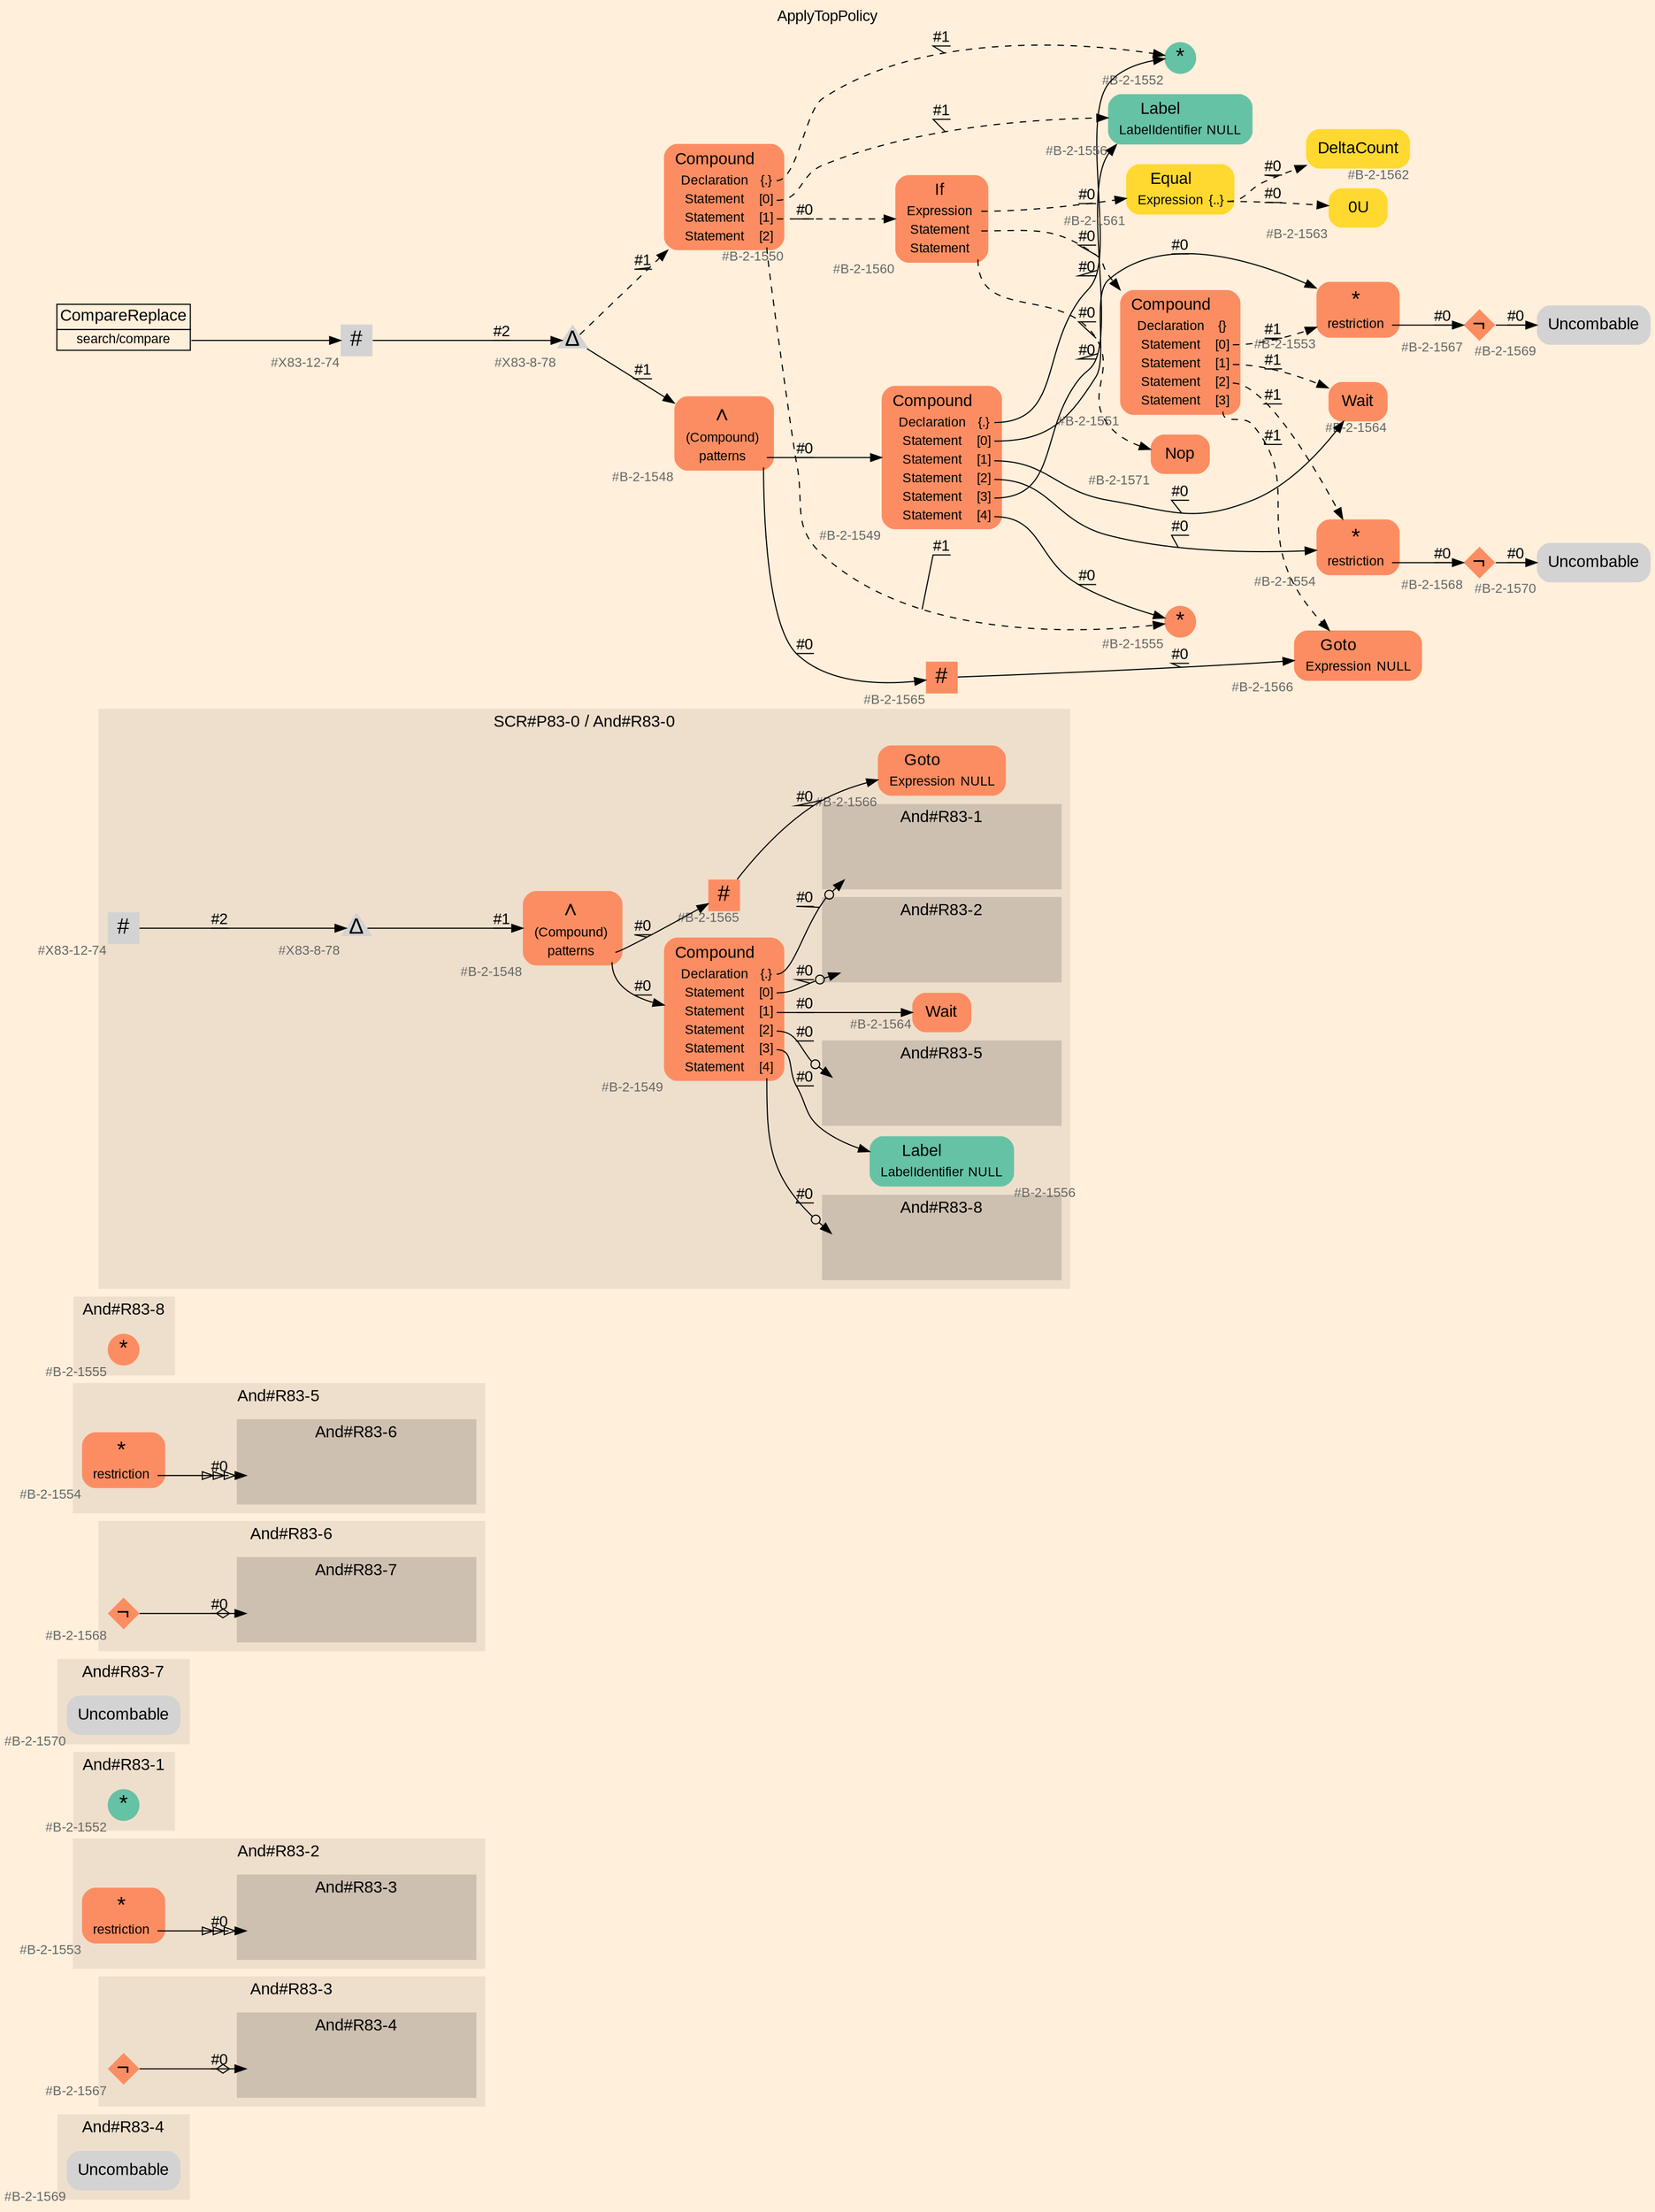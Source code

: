 digraph "ApplyTopPolicy" {
label = "ApplyTopPolicy"
labelloc = t
graph [
    rankdir = "LR"
    ranksep = 0.3
    bgcolor = antiquewhite1
    color = black
    fontcolor = black
    fontname = "Arial"
];
node [
    fontname = "Arial"
];
edge [
    fontname = "Arial"
];

// -------------------- figure And#R83-4 --------------------
// -------- region And#R83-4 ----------
subgraph "clusterAnd#R83-4" {
    label = "And#R83-4"
    style = "filled"
    color = antiquewhite2
    fontsize = "15"
    // -------- block And#R83-4/#B-2-1569 ----------
    "And#R83-4/#B-2-1569" [
        xlabel = "#B-2-1569"
        fontsize = "12"
        fontcolor = grey40
        shape = "plaintext"
        label = <<TABLE BORDER="0" CELLBORDER="0" CELLSPACING="0">
         <TR><TD><FONT COLOR="black" POINT-SIZE="15">Uncombable</FONT></TD></TR>
        </TABLE>>
        style = "rounded,filled"
    ];
    
}


// -------------------- figure And#R83-3 --------------------
// -------- region And#R83-3 ----------
subgraph "clusterAnd#R83-3" {
    label = "And#R83-3"
    style = "filled"
    color = antiquewhite2
    fontsize = "15"
    // -------- block And#R83-3/#B-2-1567 ----------
    "And#R83-3/#B-2-1567" [
        fillcolor = "/set28/2"
        xlabel = "#B-2-1567"
        fontsize = "12"
        fontcolor = grey40
        shape = "diamond"
        label = <<FONT COLOR="black" POINT-SIZE="20">¬</FONT>>
        style = "filled"
        penwidth = 0.0
        fixedsize = true
        width = 0.4
        height = 0.4
    ];
    
    // -------- region And#R83-3/And#R83-4 ----------
    subgraph "clusterAnd#R83-3/And#R83-4" {
        label = "And#R83-4"
        style = "filled"
        color = antiquewhite3
        fontsize = "15"
        // -------- block And#R83-3/And#R83-4/#B-2-1569 ----------
        "And#R83-3/And#R83-4/#B-2-1569" [
            xlabel = "#B-2-1569"
            fontsize = "12"
            fontcolor = grey40
            shape = "none"
            style = "invisible"
        ];
        
    }
    
}

"And#R83-3/#B-2-1567" -> "And#R83-3/And#R83-4/#B-2-1569" [
    arrowhead="normalnoneodiamond"
    label = "#0"
    decorate = true
    color = black
    fontcolor = black
];


// -------------------- figure And#R83-2 --------------------
// -------- region And#R83-2 ----------
subgraph "clusterAnd#R83-2" {
    label = "And#R83-2"
    style = "filled"
    color = antiquewhite2
    fontsize = "15"
    // -------- block And#R83-2/#B-2-1553 ----------
    "And#R83-2/#B-2-1553" [
        fillcolor = "/set28/2"
        xlabel = "#B-2-1553"
        fontsize = "12"
        fontcolor = grey40
        shape = "plaintext"
        label = <<TABLE BORDER="0" CELLBORDER="0" CELLSPACING="0">
         <TR><TD><FONT COLOR="black" POINT-SIZE="20">*</FONT></TD></TR>
         <TR><TD><FONT COLOR="black" POINT-SIZE="12">restriction</FONT></TD><TD PORT="port0"></TD></TR>
        </TABLE>>
        style = "rounded,filled"
    ];
    
    // -------- region And#R83-2/And#R83-3 ----------
    subgraph "clusterAnd#R83-2/And#R83-3" {
        label = "And#R83-3"
        style = "filled"
        color = antiquewhite3
        fontsize = "15"
        // -------- block And#R83-2/And#R83-3/#B-2-1567 ----------
        "And#R83-2/And#R83-3/#B-2-1567" [
            fillcolor = "/set28/2"
            xlabel = "#B-2-1567"
            fontsize = "12"
            fontcolor = grey40
            shape = "none"
            style = "invisible"
        ];
        
    }
    
}

"And#R83-2/#B-2-1553":port0 -> "And#R83-2/And#R83-3/#B-2-1567" [
    arrowhead="normalonormalonormalonormal"
    label = "#0"
    decorate = true
    color = black
    fontcolor = black
];


// -------------------- figure And#R83-1 --------------------
// -------- region And#R83-1 ----------
subgraph "clusterAnd#R83-1" {
    label = "And#R83-1"
    style = "filled"
    color = antiquewhite2
    fontsize = "15"
    // -------- block And#R83-1/#B-2-1552 ----------
    "And#R83-1/#B-2-1552" [
        fillcolor = "/set28/1"
        xlabel = "#B-2-1552"
        fontsize = "12"
        fontcolor = grey40
        shape = "circle"
        label = <<FONT COLOR="black" POINT-SIZE="20">*</FONT>>
        style = "filled"
        penwidth = 0.0
        fixedsize = true
        width = 0.4
        height = 0.4
    ];
    
}


// -------------------- figure And#R83-7 --------------------
// -------- region And#R83-7 ----------
subgraph "clusterAnd#R83-7" {
    label = "And#R83-7"
    style = "filled"
    color = antiquewhite2
    fontsize = "15"
    // -------- block And#R83-7/#B-2-1570 ----------
    "And#R83-7/#B-2-1570" [
        xlabel = "#B-2-1570"
        fontsize = "12"
        fontcolor = grey40
        shape = "plaintext"
        label = <<TABLE BORDER="0" CELLBORDER="0" CELLSPACING="0">
         <TR><TD><FONT COLOR="black" POINT-SIZE="15">Uncombable</FONT></TD></TR>
        </TABLE>>
        style = "rounded,filled"
    ];
    
}


// -------------------- figure And#R83-6 --------------------
// -------- region And#R83-6 ----------
subgraph "clusterAnd#R83-6" {
    label = "And#R83-6"
    style = "filled"
    color = antiquewhite2
    fontsize = "15"
    // -------- block And#R83-6/#B-2-1568 ----------
    "And#R83-6/#B-2-1568" [
        fillcolor = "/set28/2"
        xlabel = "#B-2-1568"
        fontsize = "12"
        fontcolor = grey40
        shape = "diamond"
        label = <<FONT COLOR="black" POINT-SIZE="20">¬</FONT>>
        style = "filled"
        penwidth = 0.0
        fixedsize = true
        width = 0.4
        height = 0.4
    ];
    
    // -------- region And#R83-6/And#R83-7 ----------
    subgraph "clusterAnd#R83-6/And#R83-7" {
        label = "And#R83-7"
        style = "filled"
        color = antiquewhite3
        fontsize = "15"
        // -------- block And#R83-6/And#R83-7/#B-2-1570 ----------
        "And#R83-6/And#R83-7/#B-2-1570" [
            xlabel = "#B-2-1570"
            fontsize = "12"
            fontcolor = grey40
            shape = "none"
            style = "invisible"
        ];
        
    }
    
}

"And#R83-6/#B-2-1568" -> "And#R83-6/And#R83-7/#B-2-1570" [
    arrowhead="normalnoneodiamond"
    label = "#0"
    decorate = true
    color = black
    fontcolor = black
];


// -------------------- figure And#R83-5 --------------------
// -------- region And#R83-5 ----------
subgraph "clusterAnd#R83-5" {
    label = "And#R83-5"
    style = "filled"
    color = antiquewhite2
    fontsize = "15"
    // -------- block And#R83-5/#B-2-1554 ----------
    "And#R83-5/#B-2-1554" [
        fillcolor = "/set28/2"
        xlabel = "#B-2-1554"
        fontsize = "12"
        fontcolor = grey40
        shape = "plaintext"
        label = <<TABLE BORDER="0" CELLBORDER="0" CELLSPACING="0">
         <TR><TD><FONT COLOR="black" POINT-SIZE="20">*</FONT></TD></TR>
         <TR><TD><FONT COLOR="black" POINT-SIZE="12">restriction</FONT></TD><TD PORT="port0"></TD></TR>
        </TABLE>>
        style = "rounded,filled"
    ];
    
    // -------- region And#R83-5/And#R83-6 ----------
    subgraph "clusterAnd#R83-5/And#R83-6" {
        label = "And#R83-6"
        style = "filled"
        color = antiquewhite3
        fontsize = "15"
        // -------- block And#R83-5/And#R83-6/#B-2-1568 ----------
        "And#R83-5/And#R83-6/#B-2-1568" [
            fillcolor = "/set28/2"
            xlabel = "#B-2-1568"
            fontsize = "12"
            fontcolor = grey40
            shape = "none"
            style = "invisible"
        ];
        
    }
    
}

"And#R83-5/#B-2-1554":port0 -> "And#R83-5/And#R83-6/#B-2-1568" [
    arrowhead="normalonormalonormalonormal"
    label = "#0"
    decorate = true
    color = black
    fontcolor = black
];


// -------------------- figure And#R83-8 --------------------
// -------- region And#R83-8 ----------
subgraph "clusterAnd#R83-8" {
    label = "And#R83-8"
    style = "filled"
    color = antiquewhite2
    fontsize = "15"
    // -------- block And#R83-8/#B-2-1555 ----------
    "And#R83-8/#B-2-1555" [
        fillcolor = "/set28/2"
        xlabel = "#B-2-1555"
        fontsize = "12"
        fontcolor = grey40
        shape = "circle"
        label = <<FONT COLOR="black" POINT-SIZE="20">*</FONT>>
        style = "filled"
        penwidth = 0.0
        fixedsize = true
        width = 0.4
        height = 0.4
    ];
    
}


// -------------------- figure And#R83-0 --------------------
// -------- region And#R83-0 ----------
subgraph "clusterAnd#R83-0" {
    label = "SCR#P83-0 / And#R83-0"
    style = "filled"
    color = antiquewhite2
    fontsize = "15"
    // -------- block And#R83-0/#B-2-1556 ----------
    "And#R83-0/#B-2-1556" [
        fillcolor = "/set28/1"
        xlabel = "#B-2-1556"
        fontsize = "12"
        fontcolor = grey40
        shape = "plaintext"
        label = <<TABLE BORDER="0" CELLBORDER="0" CELLSPACING="0">
         <TR><TD><FONT COLOR="black" POINT-SIZE="15">Label</FONT></TD></TR>
         <TR><TD><FONT COLOR="black" POINT-SIZE="12">LabelIdentifier</FONT></TD><TD PORT="port0"><FONT COLOR="black" POINT-SIZE="12">NULL</FONT></TD></TR>
        </TABLE>>
        style = "rounded,filled"
    ];
    
    // -------- block And#R83-0/#B-2-1566 ----------
    "And#R83-0/#B-2-1566" [
        fillcolor = "/set28/2"
        xlabel = "#B-2-1566"
        fontsize = "12"
        fontcolor = grey40
        shape = "plaintext"
        label = <<TABLE BORDER="0" CELLBORDER="0" CELLSPACING="0">
         <TR><TD><FONT COLOR="black" POINT-SIZE="15">Goto</FONT></TD></TR>
         <TR><TD><FONT COLOR="black" POINT-SIZE="12">Expression</FONT></TD><TD PORT="port0"><FONT COLOR="black" POINT-SIZE="12">NULL</FONT></TD></TR>
        </TABLE>>
        style = "rounded,filled"
    ];
    
    // -------- block And#R83-0/#B-2-1564 ----------
    "And#R83-0/#B-2-1564" [
        fillcolor = "/set28/2"
        xlabel = "#B-2-1564"
        fontsize = "12"
        fontcolor = grey40
        shape = "plaintext"
        label = <<TABLE BORDER="0" CELLBORDER="0" CELLSPACING="0">
         <TR><TD><FONT COLOR="black" POINT-SIZE="15">Wait</FONT></TD></TR>
        </TABLE>>
        style = "rounded,filled"
    ];
    
    // -------- block And#R83-0/#B-2-1549 ----------
    "And#R83-0/#B-2-1549" [
        fillcolor = "/set28/2"
        xlabel = "#B-2-1549"
        fontsize = "12"
        fontcolor = grey40
        shape = "plaintext"
        label = <<TABLE BORDER="0" CELLBORDER="0" CELLSPACING="0">
         <TR><TD><FONT COLOR="black" POINT-SIZE="15">Compound</FONT></TD></TR>
         <TR><TD><FONT COLOR="black" POINT-SIZE="12">Declaration</FONT></TD><TD PORT="port0"><FONT COLOR="black" POINT-SIZE="12">{.}</FONT></TD></TR>
         <TR><TD><FONT COLOR="black" POINT-SIZE="12">Statement</FONT></TD><TD PORT="port1"><FONT COLOR="black" POINT-SIZE="12">[0]</FONT></TD></TR>
         <TR><TD><FONT COLOR="black" POINT-SIZE="12">Statement</FONT></TD><TD PORT="port2"><FONT COLOR="black" POINT-SIZE="12">[1]</FONT></TD></TR>
         <TR><TD><FONT COLOR="black" POINT-SIZE="12">Statement</FONT></TD><TD PORT="port3"><FONT COLOR="black" POINT-SIZE="12">[2]</FONT></TD></TR>
         <TR><TD><FONT COLOR="black" POINT-SIZE="12">Statement</FONT></TD><TD PORT="port4"><FONT COLOR="black" POINT-SIZE="12">[3]</FONT></TD></TR>
         <TR><TD><FONT COLOR="black" POINT-SIZE="12">Statement</FONT></TD><TD PORT="port5"><FONT COLOR="black" POINT-SIZE="12">[4]</FONT></TD></TR>
        </TABLE>>
        style = "rounded,filled"
    ];
    
    // -------- block And#R83-0/#X83-8-78 ----------
    "And#R83-0/#X83-8-78" [
        xlabel = "#X83-8-78"
        fontsize = "12"
        fontcolor = grey40
        shape = "triangle"
        label = <<FONT COLOR="black" POINT-SIZE="20">Δ</FONT>>
        style = "filled"
        penwidth = 0.0
        fixedsize = true
        width = 0.4
        height = 0.4
    ];
    
    // -------- block And#R83-0/#B-2-1548 ----------
    "And#R83-0/#B-2-1548" [
        fillcolor = "/set28/2"
        xlabel = "#B-2-1548"
        fontsize = "12"
        fontcolor = grey40
        shape = "plaintext"
        label = <<TABLE BORDER="0" CELLBORDER="0" CELLSPACING="0">
         <TR><TD><FONT COLOR="black" POINT-SIZE="20">∧</FONT></TD></TR>
         <TR><TD><FONT COLOR="black" POINT-SIZE="12">(Compound)</FONT></TD><TD PORT="port0"></TD></TR>
         <TR><TD><FONT COLOR="black" POINT-SIZE="12">patterns</FONT></TD><TD PORT="port1"></TD></TR>
        </TABLE>>
        style = "rounded,filled"
    ];
    
    // -------- block And#R83-0/#B-2-1565 ----------
    "And#R83-0/#B-2-1565" [
        fillcolor = "/set28/2"
        xlabel = "#B-2-1565"
        fontsize = "12"
        fontcolor = grey40
        shape = "square"
        label = <<FONT COLOR="black" POINT-SIZE="20">#</FONT>>
        style = "filled"
        penwidth = 0.0
        fixedsize = true
        width = 0.4
        height = 0.4
    ];
    
    // -------- block And#R83-0/#X83-12-74 ----------
    "And#R83-0/#X83-12-74" [
        xlabel = "#X83-12-74"
        fontsize = "12"
        fontcolor = grey40
        shape = "square"
        label = <<FONT COLOR="black" POINT-SIZE="20">#</FONT>>
        style = "filled"
        penwidth = 0.0
        fixedsize = true
        width = 0.4
        height = 0.4
    ];
    
    // -------- region And#R83-0/And#R83-1 ----------
    subgraph "clusterAnd#R83-0/And#R83-1" {
        label = "And#R83-1"
        style = "filled"
        color = antiquewhite3
        fontsize = "15"
        // -------- block And#R83-0/And#R83-1/#B-2-1552 ----------
        "And#R83-0/And#R83-1/#B-2-1552" [
            fillcolor = "/set28/1"
            xlabel = "#B-2-1552"
            fontsize = "12"
            fontcolor = grey40
            shape = "none"
            style = "invisible"
        ];
        
    }
    
    // -------- region And#R83-0/And#R83-2 ----------
    subgraph "clusterAnd#R83-0/And#R83-2" {
        label = "And#R83-2"
        style = "filled"
        color = antiquewhite3
        fontsize = "15"
        // -------- block And#R83-0/And#R83-2/#B-2-1553 ----------
        "And#R83-0/And#R83-2/#B-2-1553" [
            fillcolor = "/set28/2"
            xlabel = "#B-2-1553"
            fontsize = "12"
            fontcolor = grey40
            shape = "none"
            style = "invisible"
        ];
        
    }
    
    // -------- region And#R83-0/And#R83-5 ----------
    subgraph "clusterAnd#R83-0/And#R83-5" {
        label = "And#R83-5"
        style = "filled"
        color = antiquewhite3
        fontsize = "15"
        // -------- block And#R83-0/And#R83-5/#B-2-1554 ----------
        "And#R83-0/And#R83-5/#B-2-1554" [
            fillcolor = "/set28/2"
            xlabel = "#B-2-1554"
            fontsize = "12"
            fontcolor = grey40
            shape = "none"
            style = "invisible"
        ];
        
    }
    
    // -------- region And#R83-0/And#R83-8 ----------
    subgraph "clusterAnd#R83-0/And#R83-8" {
        label = "And#R83-8"
        style = "filled"
        color = antiquewhite3
        fontsize = "15"
        // -------- block And#R83-0/And#R83-8/#B-2-1555 ----------
        "And#R83-0/And#R83-8/#B-2-1555" [
            fillcolor = "/set28/2"
            xlabel = "#B-2-1555"
            fontsize = "12"
            fontcolor = grey40
            shape = "none"
            style = "invisible"
        ];
        
    }
    
}

"And#R83-0/#B-2-1549":port0 -> "And#R83-0/And#R83-1/#B-2-1552" [
    arrowhead="normalnoneodot"
    label = "#0"
    decorate = true
    color = black
    fontcolor = black
];

"And#R83-0/#B-2-1549":port1 -> "And#R83-0/And#R83-2/#B-2-1553" [
    arrowhead="normalnoneodot"
    label = "#0"
    decorate = true
    color = black
    fontcolor = black
];

"And#R83-0/#B-2-1549":port2 -> "And#R83-0/#B-2-1564" [
    label = "#0"
    decorate = true
    color = black
    fontcolor = black
];

"And#R83-0/#B-2-1549":port3 -> "And#R83-0/And#R83-5/#B-2-1554" [
    arrowhead="normalnoneodot"
    label = "#0"
    decorate = true
    color = black
    fontcolor = black
];

"And#R83-0/#B-2-1549":port4 -> "And#R83-0/#B-2-1556" [
    label = "#0"
    decorate = true
    color = black
    fontcolor = black
];

"And#R83-0/#B-2-1549":port5 -> "And#R83-0/And#R83-8/#B-2-1555" [
    arrowhead="normalnoneodot"
    label = "#0"
    decorate = true
    color = black
    fontcolor = black
];

"And#R83-0/#X83-8-78" -> "And#R83-0/#B-2-1548" [
    label = "#1"
    decorate = true
    color = black
    fontcolor = black
];

"And#R83-0/#B-2-1548":port1 -> "And#R83-0/#B-2-1549" [
    label = "#0"
    decorate = true
    color = black
    fontcolor = black
];

"And#R83-0/#B-2-1548":port1 -> "And#R83-0/#B-2-1565" [
    label = "#0"
    decorate = true
    color = black
    fontcolor = black
];

"And#R83-0/#B-2-1565" -> "And#R83-0/#B-2-1566" [
    label = "#0"
    decorate = true
    color = black
    fontcolor = black
];

"And#R83-0/#X83-12-74" -> "And#R83-0/#X83-8-78" [
    label = "#2"
    decorate = true
    color = black
    fontcolor = black
];


// -------------------- transformation figure --------------------
// -------- block CR#X83-10-83 ----------
"CR#X83-10-83" [
    fillcolor = antiquewhite1
    fontsize = "12"
    fontcolor = grey40
    shape = "plaintext"
    label = <<TABLE BORDER="0" CELLBORDER="1" CELLSPACING="0">
     <TR><TD><FONT COLOR="black" POINT-SIZE="15">CompareReplace</FONT></TD></TR>
     <TR><TD PORT="port0"><FONT COLOR="black" POINT-SIZE="12">search/compare</FONT></TD></TR>
    </TABLE>>
    style = "filled"
    color = black
];

// -------- block #X83-12-74 ----------
"#X83-12-74" [
    xlabel = "#X83-12-74"
    fontsize = "12"
    fontcolor = grey40
    shape = "square"
    label = <<FONT COLOR="black" POINT-SIZE="20">#</FONT>>
    style = "filled"
    penwidth = 0.0
    fixedsize = true
    width = 0.4
    height = 0.4
];

// -------- block #X83-8-78 ----------
"#X83-8-78" [
    xlabel = "#X83-8-78"
    fontsize = "12"
    fontcolor = grey40
    shape = "triangle"
    label = <<FONT COLOR="black" POINT-SIZE="20">Δ</FONT>>
    style = "filled"
    penwidth = 0.0
    fixedsize = true
    width = 0.4
    height = 0.4
];

// -------- block #B-2-1548 ----------
"#B-2-1548" [
    fillcolor = "/set28/2"
    xlabel = "#B-2-1548"
    fontsize = "12"
    fontcolor = grey40
    shape = "plaintext"
    label = <<TABLE BORDER="0" CELLBORDER="0" CELLSPACING="0">
     <TR><TD><FONT COLOR="black" POINT-SIZE="20">∧</FONT></TD></TR>
     <TR><TD><FONT COLOR="black" POINT-SIZE="12">(Compound)</FONT></TD><TD PORT="port0"></TD></TR>
     <TR><TD><FONT COLOR="black" POINT-SIZE="12">patterns</FONT></TD><TD PORT="port1"></TD></TR>
    </TABLE>>
    style = "rounded,filled"
];

// -------- block #B-2-1549 ----------
"#B-2-1549" [
    fillcolor = "/set28/2"
    xlabel = "#B-2-1549"
    fontsize = "12"
    fontcolor = grey40
    shape = "plaintext"
    label = <<TABLE BORDER="0" CELLBORDER="0" CELLSPACING="0">
     <TR><TD><FONT COLOR="black" POINT-SIZE="15">Compound</FONT></TD></TR>
     <TR><TD><FONT COLOR="black" POINT-SIZE="12">Declaration</FONT></TD><TD PORT="port0"><FONT COLOR="black" POINT-SIZE="12">{.}</FONT></TD></TR>
     <TR><TD><FONT COLOR="black" POINT-SIZE="12">Statement</FONT></TD><TD PORT="port1"><FONT COLOR="black" POINT-SIZE="12">[0]</FONT></TD></TR>
     <TR><TD><FONT COLOR="black" POINT-SIZE="12">Statement</FONT></TD><TD PORT="port2"><FONT COLOR="black" POINT-SIZE="12">[1]</FONT></TD></TR>
     <TR><TD><FONT COLOR="black" POINT-SIZE="12">Statement</FONT></TD><TD PORT="port3"><FONT COLOR="black" POINT-SIZE="12">[2]</FONT></TD></TR>
     <TR><TD><FONT COLOR="black" POINT-SIZE="12">Statement</FONT></TD><TD PORT="port4"><FONT COLOR="black" POINT-SIZE="12">[3]</FONT></TD></TR>
     <TR><TD><FONT COLOR="black" POINT-SIZE="12">Statement</FONT></TD><TD PORT="port5"><FONT COLOR="black" POINT-SIZE="12">[4]</FONT></TD></TR>
    </TABLE>>
    style = "rounded,filled"
];

// -------- block #B-2-1552 ----------
"#B-2-1552" [
    fillcolor = "/set28/1"
    xlabel = "#B-2-1552"
    fontsize = "12"
    fontcolor = grey40
    shape = "circle"
    label = <<FONT COLOR="black" POINT-SIZE="20">*</FONT>>
    style = "filled"
    penwidth = 0.0
    fixedsize = true
    width = 0.4
    height = 0.4
];

// -------- block #B-2-1553 ----------
"#B-2-1553" [
    fillcolor = "/set28/2"
    xlabel = "#B-2-1553"
    fontsize = "12"
    fontcolor = grey40
    shape = "plaintext"
    label = <<TABLE BORDER="0" CELLBORDER="0" CELLSPACING="0">
     <TR><TD><FONT COLOR="black" POINT-SIZE="20">*</FONT></TD></TR>
     <TR><TD><FONT COLOR="black" POINT-SIZE="12">restriction</FONT></TD><TD PORT="port0"></TD></TR>
    </TABLE>>
    style = "rounded,filled"
];

// -------- block #B-2-1567 ----------
"#B-2-1567" [
    fillcolor = "/set28/2"
    xlabel = "#B-2-1567"
    fontsize = "12"
    fontcolor = grey40
    shape = "diamond"
    label = <<FONT COLOR="black" POINT-SIZE="20">¬</FONT>>
    style = "filled"
    penwidth = 0.0
    fixedsize = true
    width = 0.4
    height = 0.4
];

// -------- block #B-2-1569 ----------
"#B-2-1569" [
    xlabel = "#B-2-1569"
    fontsize = "12"
    fontcolor = grey40
    shape = "plaintext"
    label = <<TABLE BORDER="0" CELLBORDER="0" CELLSPACING="0">
     <TR><TD><FONT COLOR="black" POINT-SIZE="15">Uncombable</FONT></TD></TR>
    </TABLE>>
    style = "rounded,filled"
];

// -------- block #B-2-1564 ----------
"#B-2-1564" [
    fillcolor = "/set28/2"
    xlabel = "#B-2-1564"
    fontsize = "12"
    fontcolor = grey40
    shape = "plaintext"
    label = <<TABLE BORDER="0" CELLBORDER="0" CELLSPACING="0">
     <TR><TD><FONT COLOR="black" POINT-SIZE="15">Wait</FONT></TD></TR>
    </TABLE>>
    style = "rounded,filled"
];

// -------- block #B-2-1554 ----------
"#B-2-1554" [
    fillcolor = "/set28/2"
    xlabel = "#B-2-1554"
    fontsize = "12"
    fontcolor = grey40
    shape = "plaintext"
    label = <<TABLE BORDER="0" CELLBORDER="0" CELLSPACING="0">
     <TR><TD><FONT COLOR="black" POINT-SIZE="20">*</FONT></TD></TR>
     <TR><TD><FONT COLOR="black" POINT-SIZE="12">restriction</FONT></TD><TD PORT="port0"></TD></TR>
    </TABLE>>
    style = "rounded,filled"
];

// -------- block #B-2-1568 ----------
"#B-2-1568" [
    fillcolor = "/set28/2"
    xlabel = "#B-2-1568"
    fontsize = "12"
    fontcolor = grey40
    shape = "diamond"
    label = <<FONT COLOR="black" POINT-SIZE="20">¬</FONT>>
    style = "filled"
    penwidth = 0.0
    fixedsize = true
    width = 0.4
    height = 0.4
];

// -------- block #B-2-1570 ----------
"#B-2-1570" [
    xlabel = "#B-2-1570"
    fontsize = "12"
    fontcolor = grey40
    shape = "plaintext"
    label = <<TABLE BORDER="0" CELLBORDER="0" CELLSPACING="0">
     <TR><TD><FONT COLOR="black" POINT-SIZE="15">Uncombable</FONT></TD></TR>
    </TABLE>>
    style = "rounded,filled"
];

// -------- block #B-2-1556 ----------
"#B-2-1556" [
    fillcolor = "/set28/1"
    xlabel = "#B-2-1556"
    fontsize = "12"
    fontcolor = grey40
    shape = "plaintext"
    label = <<TABLE BORDER="0" CELLBORDER="0" CELLSPACING="0">
     <TR><TD><FONT COLOR="black" POINT-SIZE="15">Label</FONT></TD></TR>
     <TR><TD><FONT COLOR="black" POINT-SIZE="12">LabelIdentifier</FONT></TD><TD PORT="port0"><FONT COLOR="black" POINT-SIZE="12">NULL</FONT></TD></TR>
    </TABLE>>
    style = "rounded,filled"
];

// -------- block #B-2-1555 ----------
"#B-2-1555" [
    fillcolor = "/set28/2"
    xlabel = "#B-2-1555"
    fontsize = "12"
    fontcolor = grey40
    shape = "circle"
    label = <<FONT COLOR="black" POINT-SIZE="20">*</FONT>>
    style = "filled"
    penwidth = 0.0
    fixedsize = true
    width = 0.4
    height = 0.4
];

// -------- block #B-2-1565 ----------
"#B-2-1565" [
    fillcolor = "/set28/2"
    xlabel = "#B-2-1565"
    fontsize = "12"
    fontcolor = grey40
    shape = "square"
    label = <<FONT COLOR="black" POINT-SIZE="20">#</FONT>>
    style = "filled"
    penwidth = 0.0
    fixedsize = true
    width = 0.4
    height = 0.4
];

// -------- block #B-2-1566 ----------
"#B-2-1566" [
    fillcolor = "/set28/2"
    xlabel = "#B-2-1566"
    fontsize = "12"
    fontcolor = grey40
    shape = "plaintext"
    label = <<TABLE BORDER="0" CELLBORDER="0" CELLSPACING="0">
     <TR><TD><FONT COLOR="black" POINT-SIZE="15">Goto</FONT></TD></TR>
     <TR><TD><FONT COLOR="black" POINT-SIZE="12">Expression</FONT></TD><TD PORT="port0"><FONT COLOR="black" POINT-SIZE="12">NULL</FONT></TD></TR>
    </TABLE>>
    style = "rounded,filled"
];

// -------- block #B-2-1550 ----------
"#B-2-1550" [
    fillcolor = "/set28/2"
    xlabel = "#B-2-1550"
    fontsize = "12"
    fontcolor = grey40
    shape = "plaintext"
    label = <<TABLE BORDER="0" CELLBORDER="0" CELLSPACING="0">
     <TR><TD><FONT COLOR="black" POINT-SIZE="15">Compound</FONT></TD></TR>
     <TR><TD><FONT COLOR="black" POINT-SIZE="12">Declaration</FONT></TD><TD PORT="port0"><FONT COLOR="black" POINT-SIZE="12">{.}</FONT></TD></TR>
     <TR><TD><FONT COLOR="black" POINT-SIZE="12">Statement</FONT></TD><TD PORT="port1"><FONT COLOR="black" POINT-SIZE="12">[0]</FONT></TD></TR>
     <TR><TD><FONT COLOR="black" POINT-SIZE="12">Statement</FONT></TD><TD PORT="port2"><FONT COLOR="black" POINT-SIZE="12">[1]</FONT></TD></TR>
     <TR><TD><FONT COLOR="black" POINT-SIZE="12">Statement</FONT></TD><TD PORT="port3"><FONT COLOR="black" POINT-SIZE="12">[2]</FONT></TD></TR>
    </TABLE>>
    style = "rounded,filled"
];

// -------- block #B-2-1560 ----------
"#B-2-1560" [
    fillcolor = "/set28/2"
    xlabel = "#B-2-1560"
    fontsize = "12"
    fontcolor = grey40
    shape = "plaintext"
    label = <<TABLE BORDER="0" CELLBORDER="0" CELLSPACING="0">
     <TR><TD><FONT COLOR="black" POINT-SIZE="15">If</FONT></TD></TR>
     <TR><TD><FONT COLOR="black" POINT-SIZE="12">Expression</FONT></TD><TD PORT="port0"></TD></TR>
     <TR><TD><FONT COLOR="black" POINT-SIZE="12">Statement</FONT></TD><TD PORT="port1"></TD></TR>
     <TR><TD><FONT COLOR="black" POINT-SIZE="12">Statement</FONT></TD><TD PORT="port2"></TD></TR>
    </TABLE>>
    style = "rounded,filled"
];

// -------- block #B-2-1561 ----------
"#B-2-1561" [
    fillcolor = "/set28/6"
    xlabel = "#B-2-1561"
    fontsize = "12"
    fontcolor = grey40
    shape = "plaintext"
    label = <<TABLE BORDER="0" CELLBORDER="0" CELLSPACING="0">
     <TR><TD><FONT COLOR="black" POINT-SIZE="15">Equal</FONT></TD></TR>
     <TR><TD><FONT COLOR="black" POINT-SIZE="12">Expression</FONT></TD><TD PORT="port0"><FONT COLOR="black" POINT-SIZE="12">{..}</FONT></TD></TR>
    </TABLE>>
    style = "rounded,filled"
];

// -------- block #B-2-1562 ----------
"#B-2-1562" [
    fillcolor = "/set28/6"
    xlabel = "#B-2-1562"
    fontsize = "12"
    fontcolor = grey40
    shape = "plaintext"
    label = <<TABLE BORDER="0" CELLBORDER="0" CELLSPACING="0">
     <TR><TD><FONT COLOR="black" POINT-SIZE="15">DeltaCount</FONT></TD></TR>
    </TABLE>>
    style = "rounded,filled"
];

// -------- block #B-2-1563 ----------
"#B-2-1563" [
    fillcolor = "/set28/6"
    xlabel = "#B-2-1563"
    fontsize = "12"
    fontcolor = grey40
    shape = "plaintext"
    label = <<TABLE BORDER="0" CELLBORDER="0" CELLSPACING="0">
     <TR><TD><FONT COLOR="black" POINT-SIZE="15">0U</FONT></TD></TR>
    </TABLE>>
    style = "rounded,filled"
];

// -------- block #B-2-1551 ----------
"#B-2-1551" [
    fillcolor = "/set28/2"
    xlabel = "#B-2-1551"
    fontsize = "12"
    fontcolor = grey40
    shape = "plaintext"
    label = <<TABLE BORDER="0" CELLBORDER="0" CELLSPACING="0">
     <TR><TD><FONT COLOR="black" POINT-SIZE="15">Compound</FONT></TD></TR>
     <TR><TD><FONT COLOR="black" POINT-SIZE="12">Declaration</FONT></TD><TD PORT="port0"><FONT COLOR="black" POINT-SIZE="12">{}</FONT></TD></TR>
     <TR><TD><FONT COLOR="black" POINT-SIZE="12">Statement</FONT></TD><TD PORT="port1"><FONT COLOR="black" POINT-SIZE="12">[0]</FONT></TD></TR>
     <TR><TD><FONT COLOR="black" POINT-SIZE="12">Statement</FONT></TD><TD PORT="port2"><FONT COLOR="black" POINT-SIZE="12">[1]</FONT></TD></TR>
     <TR><TD><FONT COLOR="black" POINT-SIZE="12">Statement</FONT></TD><TD PORT="port3"><FONT COLOR="black" POINT-SIZE="12">[2]</FONT></TD></TR>
     <TR><TD><FONT COLOR="black" POINT-SIZE="12">Statement</FONT></TD><TD PORT="port4"><FONT COLOR="black" POINT-SIZE="12">[3]</FONT></TD></TR>
    </TABLE>>
    style = "rounded,filled"
];

// -------- block #B-2-1571 ----------
"#B-2-1571" [
    fillcolor = "/set28/2"
    xlabel = "#B-2-1571"
    fontsize = "12"
    fontcolor = grey40
    shape = "plaintext"
    label = <<TABLE BORDER="0" CELLBORDER="0" CELLSPACING="0">
     <TR><TD><FONT COLOR="black" POINT-SIZE="15">Nop</FONT></TD></TR>
    </TABLE>>
    style = "rounded,filled"
];

"CR#X83-10-83":port0 -> "#X83-12-74" [
    label = ""
    decorate = true
    color = black
    fontcolor = black
];

"#X83-12-74" -> "#X83-8-78" [
    label = "#2"
    decorate = true
    color = black
    fontcolor = black
];

"#X83-8-78" -> "#B-2-1548" [
    label = "#1"
    decorate = true
    color = black
    fontcolor = black
];

"#X83-8-78" -> "#B-2-1550" [
    style="dashed"
    label = "#1"
    decorate = true
    color = black
    fontcolor = black
];

"#B-2-1548":port1 -> "#B-2-1549" [
    label = "#0"
    decorate = true
    color = black
    fontcolor = black
];

"#B-2-1548":port1 -> "#B-2-1565" [
    label = "#0"
    decorate = true
    color = black
    fontcolor = black
];

"#B-2-1549":port0 -> "#B-2-1552" [
    label = "#0"
    decorate = true
    color = black
    fontcolor = black
];

"#B-2-1549":port1 -> "#B-2-1553" [
    label = "#0"
    decorate = true
    color = black
    fontcolor = black
];

"#B-2-1549":port2 -> "#B-2-1564" [
    label = "#0"
    decorate = true
    color = black
    fontcolor = black
];

"#B-2-1549":port3 -> "#B-2-1554" [
    label = "#0"
    decorate = true
    color = black
    fontcolor = black
];

"#B-2-1549":port4 -> "#B-2-1556" [
    label = "#0"
    decorate = true
    color = black
    fontcolor = black
];

"#B-2-1549":port5 -> "#B-2-1555" [
    label = "#0"
    decorate = true
    color = black
    fontcolor = black
];

"#B-2-1553":port0 -> "#B-2-1567" [
    label = "#0"
    decorate = true
    color = black
    fontcolor = black
];

"#B-2-1567" -> "#B-2-1569" [
    label = "#0"
    decorate = true
    color = black
    fontcolor = black
];

"#B-2-1554":port0 -> "#B-2-1568" [
    label = "#0"
    decorate = true
    color = black
    fontcolor = black
];

"#B-2-1568" -> "#B-2-1570" [
    label = "#0"
    decorate = true
    color = black
    fontcolor = black
];

"#B-2-1565" -> "#B-2-1566" [
    label = "#0"
    decorate = true
    color = black
    fontcolor = black
];

"#B-2-1550":port0 -> "#B-2-1552" [
    style="dashed"
    label = "#1"
    decorate = true
    color = black
    fontcolor = black
];

"#B-2-1550":port1 -> "#B-2-1556" [
    style="dashed"
    label = "#1"
    decorate = true
    color = black
    fontcolor = black
];

"#B-2-1550":port2 -> "#B-2-1560" [
    style="dashed"
    label = "#0"
    decorate = true
    color = black
    fontcolor = black
];

"#B-2-1550":port3 -> "#B-2-1555" [
    style="dashed"
    label = "#1"
    decorate = true
    color = black
    fontcolor = black
];

"#B-2-1560":port0 -> "#B-2-1561" [
    style="dashed"
    label = "#0"
    decorate = true
    color = black
    fontcolor = black
];

"#B-2-1560":port1 -> "#B-2-1551" [
    style="dashed"
    label = "#0"
    decorate = true
    color = black
    fontcolor = black
];

"#B-2-1560":port2 -> "#B-2-1571" [
    style="dashed"
    label = "#0"
    decorate = true
    color = black
    fontcolor = black
];

"#B-2-1561":port0 -> "#B-2-1562" [
    style="dashed"
    label = "#0"
    decorate = true
    color = black
    fontcolor = black
];

"#B-2-1561":port0 -> "#B-2-1563" [
    style="dashed"
    label = "#0"
    decorate = true
    color = black
    fontcolor = black
];

"#B-2-1551":port1 -> "#B-2-1553" [
    style="dashed"
    label = "#1"
    decorate = true
    color = black
    fontcolor = black
];

"#B-2-1551":port2 -> "#B-2-1564" [
    style="dashed"
    label = "#1"
    decorate = true
    color = black
    fontcolor = black
];

"#B-2-1551":port3 -> "#B-2-1554" [
    style="dashed"
    label = "#1"
    decorate = true
    color = black
    fontcolor = black
];

"#B-2-1551":port4 -> "#B-2-1566" [
    style="dashed"
    label = "#1"
    decorate = true
    color = black
    fontcolor = black
];


}
